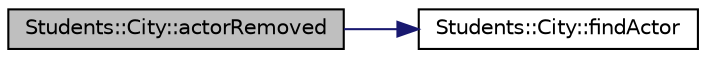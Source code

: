 digraph "Students::City::actorRemoved"
{
 // LATEX_PDF_SIZE
  edge [fontname="Helvetica",fontsize="10",labelfontname="Helvetica",labelfontsize="10"];
  node [fontname="Helvetica",fontsize="10",shape=record];
  rankdir="LR";
  Node1 [label="Students::City::actorRemoved",height=0.2,width=0.4,color="black", fillcolor="grey75", style="filled", fontcolor="black",tooltip="actorRemoved tells the city that actor is removed ingame."];
  Node1 -> Node2 [color="midnightblue",fontsize="10",style="solid",fontname="Helvetica"];
  Node2 [label="Students::City::findActor",height=0.2,width=0.4,color="black", fillcolor="white", style="filled",URL="$class_students_1_1_city.html#acaae4f2a8e519962f6288f9f97683c5e",tooltip="findActor checks if the given actor is in the city."];
}
